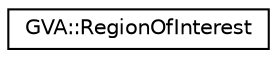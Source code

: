 digraph "Graphical Class Hierarchy"
{
 // LATEX_PDF_SIZE
  edge [fontname="Helvetica",fontsize="10",labelfontname="Helvetica",labelfontsize="10"];
  node [fontname="Helvetica",fontsize="10",shape=record];
  rankdir="LR";
  Node0 [label="GVA::RegionOfInterest",height=0.2,width=0.4,color="black", fillcolor="white", style="filled",URL="$classGVA_1_1RegionOfInterest.html",tooltip="This class represents region of interest - object describing detection result (bounding box) and cont..."];
}
